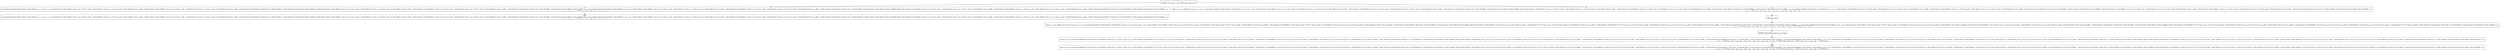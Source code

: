 digraph {
    graph [rankdir=TB
          ,bgcolor=transparent];
    node [shape=box
         ,fillcolor=white
         ,style=filled];
    0 [label=<O <BR/> mkng(C Var [v<SUB>168</SUB>], v<SUB>112</SUB>, [C Sub [v<SUB>168</SUB> v<SUB>168</SUB>]], v<SUB>114</SUB>)>];
    1 [label=<C <BR/> non_ground_member(C Term [Clause C Term [Parent v<SUB>179</SUB> : [v<SUB>179</SUB>]] : v<SUB>128</SUB>], C Term [Clause C Term [Father C Var [v<SUB>179</SUB>] : [C Var [v<SUB>179</SUB>]]] : C Term [Parent C Var [v<SUB>179</SUB>] : [C Var [v<SUB>179</SUB>]]] : [C Term [Male [C Var [v<SUB>179</SUB>]]]]] : C Term [Clause C Term [Mother C Var [v<SUB>179</SUB>] : [C Var [v<SUB>179</SUB>]]] : C Term [Parent C Var [v<SUB>179</SUB>] : [C Var [v<SUB>179</SUB>]]] : [C Term [Female [C Var [v<SUB>179</SUB>]]]]] : C Term [Clause [C Term [Parent C Term [A []] : [C Term [B []]]]]] : [C Term [Clause [C Term [Male [C Term [A []]]]]]]), solve(C Term [Clause C Term [Father C Var [v<SUB>179</SUB>] : [C Var [v<SUB>179</SUB>]]] : C Term [Parent C Var [v<SUB>179</SUB>] : [C Var [v<SUB>179</SUB>]]] : [C Term [Male [C Var [v<SUB>179</SUB>]]]]] : C Term [Clause C Term [Mother C Var [v<SUB>179</SUB>] : [C Var [v<SUB>179</SUB>]]] : C Term [Parent C Var [v<SUB>179</SUB>] : [C Var [v<SUB>179</SUB>]]] : [C Term [Female [C Var [v<SUB>179</SUB>]]]]] : C Term [Clause [C Term [Parent C Term [A []] : [C Term [B []]]]]] : [C Term [Clause [C Term [Male [C Term [A []]]]]]], v<SUB>128</SUB>), non_ground_member(C Term [Clause C Term [Male [v<SUB>179</SUB>]] : v<SUB>133</SUB>], C Term [Clause C Term [Father C Var [v<SUB>179</SUB>] : [C Var [v<SUB>179</SUB>]]] : C Term [Parent C Var [v<SUB>179</SUB>] : [C Var [v<SUB>179</SUB>]]] : [C Term [Male [C Var [v<SUB>179</SUB>]]]]] : C Term [Clause C Term [Mother C Var [v<SUB>179</SUB>] : [C Var [v<SUB>179</SUB>]]] : C Term [Parent C Var [v<SUB>179</SUB>] : [C Var [v<SUB>179</SUB>]]] : [C Term [Female [C Var [v<SUB>179</SUB>]]]]] : C Term [Clause [C Term [Parent C Term [A []] : [C Term [B []]]]]] : [C Term [Clause [C Term [Male [C Term [A []]]]]]]), solve(C Term [Clause C Term [Father C Var [v<SUB>179</SUB>] : [C Var [v<SUB>179</SUB>]]] : C Term [Parent C Var [v<SUB>179</SUB>] : [C Var [v<SUB>179</SUB>]]] : [C Term [Male [C Var [v<SUB>179</SUB>]]]]] : C Term [Clause C Term [Mother C Var [v<SUB>179</SUB>] : [C Var [v<SUB>179</SUB>]]] : C Term [Parent C Var [v<SUB>179</SUB>] : [C Var [v<SUB>179</SUB>]]] : [C Term [Female [C Var [v<SUB>179</SUB>]]]]] : C Term [Clause [C Term [Parent C Term [A []] : [C Term [B []]]]]] : [C Term [Clause [C Term [Male [C Term [A []]]]]]], v<SUB>133</SUB>) <BR/>  [ v<SUB>112</SUB> &rarr; v<SUB>179</SUB>, v<SUB>114</SUB> &rarr; C Sub [v<SUB>179</SUB> v<SUB>112</SUB>] : v<SUB>180</SUB>, v<SUB>168</SUB> &rarr; v<SUB>179</SUB>, v<SUB>180</SUB> &rarr; [] ] >];
    2 [label=<C <BR/> neq(v<SUB>185</SUB>, v<SUB>185</SUB>), mkng(C Var [v<SUB>185</SUB>], v<SUB>112</SUB>, [], v<SUB>184</SUB>), non_ground_member(C Term [Clause C Term [Parent v<SUB>185</SUB> : [v<SUB>185</SUB>]] : v<SUB>128</SUB>], C Term [Clause C Term [Father C Var [v<SUB>185</SUB>] : [C Var [v<SUB>185</SUB>]]] : C Term [Parent C Var [v<SUB>185</SUB>] : [C Var [v<SUB>185</SUB>]]] : [C Term [Male [C Var [v<SUB>185</SUB>]]]]] : C Term [Clause C Term [Mother C Var [v<SUB>185</SUB>] : [C Var [v<SUB>185</SUB>]]] : C Term [Parent C Var [v<SUB>185</SUB>] : [C Var [v<SUB>185</SUB>]]] : [C Term [Female [C Var [v<SUB>185</SUB>]]]]] : C Term [Clause [C Term [Parent C Term [A []] : [C Term [B []]]]]] : [C Term [Clause [C Term [Male [C Term [A []]]]]]]), solve(C Term [Clause C Term [Father C Var [v<SUB>185</SUB>] : [C Var [v<SUB>185</SUB>]]] : C Term [Parent C Var [v<SUB>185</SUB>] : [C Var [v<SUB>185</SUB>]]] : [C Term [Male [C Var [v<SUB>185</SUB>]]]]] : C Term [Clause C Term [Mother C Var [v<SUB>185</SUB>] : [C Var [v<SUB>185</SUB>]]] : C Term [Parent C Var [v<SUB>185</SUB>] : [C Var [v<SUB>185</SUB>]]] : [C Term [Female [C Var [v<SUB>185</SUB>]]]]] : C Term [Clause [C Term [Parent C Term [A []] : [C Term [B []]]]]] : [C Term [Clause [C Term [Male [C Term [A []]]]]]], v<SUB>128</SUB>), non_ground_member(C Term [Clause C Term [Male [v<SUB>112</SUB>]] : v<SUB>133</SUB>], C Term [Clause C Term [Father C Var [v<SUB>185</SUB>] : [C Var [v<SUB>185</SUB>]]] : C Term [Parent C Var [v<SUB>185</SUB>] : [C Var [v<SUB>185</SUB>]]] : [C Term [Male [C Var [v<SUB>185</SUB>]]]]] : C Term [Clause C Term [Mother C Var [v<SUB>185</SUB>] : [C Var [v<SUB>185</SUB>]]] : C Term [Parent C Var [v<SUB>185</SUB>] : [C Var [v<SUB>185</SUB>]]] : [C Term [Female [C Var [v<SUB>185</SUB>]]]]] : C Term [Clause [C Term [Parent C Term [A []] : [C Term [B []]]]]] : [C Term [Clause [C Term [Male [C Term [A []]]]]]]), solve(C Term [Clause C Term [Father C Var [v<SUB>185</SUB>] : [C Var [v<SUB>185</SUB>]]] : C Term [Parent C Var [v<SUB>185</SUB>] : [C Var [v<SUB>185</SUB>]]] : [C Term [Male [C Var [v<SUB>185</SUB>]]]]] : C Term [Clause C Term [Mother C Var [v<SUB>185</SUB>] : [C Var [v<SUB>185</SUB>]]] : C Term [Parent C Var [v<SUB>185</SUB>] : [C Var [v<SUB>185</SUB>]]] : [C Term [Female [C Var [v<SUB>185</SUB>]]]]] : C Term [Clause [C Term [Parent C Term [A []] : [C Term [B []]]]]] : [C Term [Clause [C Term [Male [C Term [A []]]]]]], v<SUB>133</SUB>) <BR/>  [ v<SUB>114</SUB> &rarr; C Sub [v<SUB>182</SUB> v<SUB>185</SUB>] : v<SUB>184</SUB>, v<SUB>168</SUB> &rarr; v<SUB>181</SUB>, v<SUB>181</SUB> &rarr; v<SUB>182</SUB>, v<SUB>182</SUB> &rarr; v<SUB>185</SUB>, v<SUB>183</SUB> &rarr; [] ] >];
    3 [label=<Leaf <BR/> non_ground_member(C Term [Clause C Term [Parent v<SUB>179</SUB> : [v<SUB>179</SUB>]] : v<SUB>128</SUB>], C Term [Clause C Term [Father C Var [v<SUB>179</SUB>] : [C Var [v<SUB>179</SUB>]]] : C Term [Parent C Var [v<SUB>179</SUB>] : [C Var [v<SUB>179</SUB>]]] : [C Term [Male [C Var [v<SUB>179</SUB>]]]]] : C Term [Clause C Term [Mother C Var [v<SUB>179</SUB>] : [C Var [v<SUB>179</SUB>]]] : C Term [Parent C Var [v<SUB>179</SUB>] : [C Var [v<SUB>179</SUB>]]] : [C Term [Female [C Var [v<SUB>179</SUB>]]]]] : C Term [Clause [C Term [Parent C Term [A []] : [C Term [B []]]]]] : [C Term [Clause [C Term [Male [C Term [A []]]]]]]), solve(C Term [Clause C Term [Father C Var [v<SUB>179</SUB>] : [C Var [v<SUB>179</SUB>]]] : C Term [Parent C Var [v<SUB>179</SUB>] : [C Var [v<SUB>179</SUB>]]] : [C Term [Male [C Var [v<SUB>179</SUB>]]]]] : C Term [Clause C Term [Mother C Var [v<SUB>179</SUB>] : [C Var [v<SUB>179</SUB>]]] : C Term [Parent C Var [v<SUB>179</SUB>] : [C Var [v<SUB>179</SUB>]]] : [C Term [Female [C Var [v<SUB>179</SUB>]]]]] : C Term [Clause [C Term [Parent C Term [A []] : [C Term [B []]]]]] : [C Term [Clause [C Term [Male [C Term [A []]]]]]], v<SUB>128</SUB>), non_ground_member(C Term [Clause C Term [Male [v<SUB>179</SUB>]] : v<SUB>133</SUB>], C Term [Clause C Term [Father C Var [v<SUB>179</SUB>] : [C Var [v<SUB>179</SUB>]]] : C Term [Parent C Var [v<SUB>179</SUB>] : [C Var [v<SUB>179</SUB>]]] : [C Term [Male [C Var [v<SUB>179</SUB>]]]]] : C Term [Clause C Term [Mother C Var [v<SUB>179</SUB>] : [C Var [v<SUB>179</SUB>]]] : C Term [Parent C Var [v<SUB>179</SUB>] : [C Var [v<SUB>179</SUB>]]] : [C Term [Female [C Var [v<SUB>179</SUB>]]]]] : C Term [Clause [C Term [Parent C Term [A []] : [C Term [B []]]]]] : [C Term [Clause [C Term [Male [C Term [A []]]]]]]), solve(C Term [Clause C Term [Father C Var [v<SUB>179</SUB>] : [C Var [v<SUB>179</SUB>]]] : C Term [Parent C Var [v<SUB>179</SUB>] : [C Var [v<SUB>179</SUB>]]] : [C Term [Male [C Var [v<SUB>179</SUB>]]]]] : C Term [Clause C Term [Mother C Var [v<SUB>179</SUB>] : [C Var [v<SUB>179</SUB>]]] : C Term [Parent C Var [v<SUB>179</SUB>] : [C Var [v<SUB>179</SUB>]]] : [C Term [Female [C Var [v<SUB>179</SUB>]]]]] : C Term [Clause [C Term [Parent C Term [A []] : [C Term [B []]]]]] : [C Term [Clause [C Term [Male [C Term [A []]]]]]], v<SUB>133</SUB>) <BR/>  [ v<SUB>112</SUB> &rarr; v<SUB>179</SUB>, v<SUB>114</SUB> &rarr; C Sub [v<SUB>179</SUB> v<SUB>112</SUB>] : v<SUB>180</SUB>, v<SUB>168</SUB> &rarr; v<SUB>179</SUB>, v<SUB>180</SUB> &rarr; [] ] >];
    4 [label=<O <BR/> neq(v<SUB>185</SUB>, v<SUB>185</SUB>)>];
    5 [label=<C <BR/> neq(v<SUB>192</SUB>, v<SUB>192</SUB>), mkng(C Var [C Succ [v<SUB>192</SUB>]], v<SUB>112</SUB>, [], v<SUB>184</SUB>), non_ground_member(C Term [Clause C Term [Parent C Succ [v<SUB>192</SUB>] : [C Succ [v<SUB>192</SUB>]]] : v<SUB>128</SUB>], C Term [Clause C Term [Father C Var [C Succ [v<SUB>192</SUB>]] : [C Var [C Succ [v<SUB>192</SUB>]]]] : C Term [Parent C Var [C Succ [v<SUB>192</SUB>]] : [C Var [C Succ [v<SUB>192</SUB>]]]] : [C Term [Male [C Var [C Succ [v<SUB>192</SUB>]]]]]] : C Term [Clause C Term [Mother C Var [C Succ [v<SUB>192</SUB>]] : [C Var [C Succ [v<SUB>192</SUB>]]]] : C Term [Parent C Var [C Succ [v<SUB>192</SUB>]] : [C Var [C Succ [v<SUB>192</SUB>]]]] : [C Term [Female [C Var [C Succ [v<SUB>192</SUB>]]]]]] : C Term [Clause [C Term [Parent C Term [A []] : [C Term [B []]]]]] : [C Term [Clause [C Term [Male [C Term [A []]]]]]]), solve(C Term [Clause C Term [Father C Var [C Succ [v<SUB>192</SUB>]] : [C Var [C Succ [v<SUB>192</SUB>]]]] : C Term [Parent C Var [C Succ [v<SUB>192</SUB>]] : [C Var [C Succ [v<SUB>192</SUB>]]]] : [C Term [Male [C Var [C Succ [v<SUB>192</SUB>]]]]]] : C Term [Clause C Term [Mother C Var [C Succ [v<SUB>192</SUB>]] : [C Var [C Succ [v<SUB>192</SUB>]]]] : C Term [Parent C Var [C Succ [v<SUB>192</SUB>]] : [C Var [C Succ [v<SUB>192</SUB>]]]] : [C Term [Female [C Var [C Succ [v<SUB>192</SUB>]]]]]] : C Term [Clause [C Term [Parent C Term [A []] : [C Term [B []]]]]] : [C Term [Clause [C Term [Male [C Term [A []]]]]]], v<SUB>128</SUB>), non_ground_member(C Term [Clause C Term [Male [v<SUB>112</SUB>]] : v<SUB>133</SUB>], C Term [Clause C Term [Father C Var [C Succ [v<SUB>192</SUB>]] : [C Var [C Succ [v<SUB>192</SUB>]]]] : C Term [Parent C Var [C Succ [v<SUB>192</SUB>]] : [C Var [C Succ [v<SUB>192</SUB>]]]] : [C Term [Male [C Var [C Succ [v<SUB>192</SUB>]]]]]] : C Term [Clause C Term [Mother C Var [C Succ [v<SUB>192</SUB>]] : [C Var [C Succ [v<SUB>192</SUB>]]]] : C Term [Parent C Var [C Succ [v<SUB>192</SUB>]] : [C Var [C Succ [v<SUB>192</SUB>]]]] : [C Term [Female [C Var [C Succ [v<SUB>192</SUB>]]]]]] : C Term [Clause [C Term [Parent C Term [A []] : [C Term [B []]]]]] : [C Term [Clause [C Term [Male [C Term [A []]]]]]]), solve(C Term [Clause C Term [Father C Var [C Succ [v<SUB>192</SUB>]] : [C Var [C Succ [v<SUB>192</SUB>]]]] : C Term [Parent C Var [C Succ [v<SUB>192</SUB>]] : [C Var [C Succ [v<SUB>192</SUB>]]]] : [C Term [Male [C Var [C Succ [v<SUB>192</SUB>]]]]]] : C Term [Clause C Term [Mother C Var [C Succ [v<SUB>192</SUB>]] : [C Var [C Succ [v<SUB>192</SUB>]]]] : C Term [Parent C Var [C Succ [v<SUB>192</SUB>]] : [C Var [C Succ [v<SUB>192</SUB>]]]] : [C Term [Female [C Var [C Succ [v<SUB>192</SUB>]]]]]] : C Term [Clause [C Term [Parent C Term [A []] : [C Term [B []]]]]] : [C Term [Clause [C Term [Male [C Term [A []]]]]]], v<SUB>133</SUB>) <BR/>  [ v<SUB>114</SUB> &rarr; C Sub [v<SUB>182</SUB> v<SUB>185</SUB>] : v<SUB>184</SUB>, v<SUB>168</SUB> &rarr; v<SUB>181</SUB>, v<SUB>181</SUB> &rarr; v<SUB>182</SUB>, v<SUB>182</SUB> &rarr; v<SUB>185</SUB>, v<SUB>183</SUB> &rarr; [], v<SUB>185</SUB> &rarr; C Succ [v<SUB>191</SUB>], v<SUB>191</SUB> &rarr; v<SUB>192</SUB> ] >];
    6 [label=<O <BR/> mkng(C Var [C Succ [v<SUB>192</SUB>]], v<SUB>112</SUB>, [], v<SUB>184</SUB>)>];
    7 [label=<C <BR/> neq(v<SUB>192</SUB>, v<SUB>192</SUB>), non_ground_member(C Term [Clause C Term [Parent C Succ [v<SUB>192</SUB>] : [C Succ [v<SUB>192</SUB>]]] : v<SUB>128</SUB>], C Term [Clause C Term [Father C Var [C Succ [v<SUB>192</SUB>]] : [C Var [C Succ [v<SUB>192</SUB>]]]] : C Term [Parent C Var [C Succ [v<SUB>192</SUB>]] : [C Var [C Succ [v<SUB>192</SUB>]]]] : [C Term [Male [C Var [C Succ [v<SUB>192</SUB>]]]]]] : C Term [Clause C Term [Mother C Var [C Succ [v<SUB>192</SUB>]] : [C Var [C Succ [v<SUB>192</SUB>]]]] : C Term [Parent C Var [C Succ [v<SUB>192</SUB>]] : [C Var [C Succ [v<SUB>192</SUB>]]]] : [C Term [Female [C Var [C Succ [v<SUB>192</SUB>]]]]]] : C Term [Clause [C Term [Parent C Term [A []] : [C Term [B []]]]]] : [C Term [Clause [C Term [Male [C Term [A []]]]]]]), solve(C Term [Clause C Term [Father C Var [C Succ [v<SUB>192</SUB>]] : [C Var [C Succ [v<SUB>192</SUB>]]]] : C Term [Parent C Var [C Succ [v<SUB>192</SUB>]] : [C Var [C Succ [v<SUB>192</SUB>]]]] : [C Term [Male [C Var [C Succ [v<SUB>192</SUB>]]]]]] : C Term [Clause C Term [Mother C Var [C Succ [v<SUB>192</SUB>]] : [C Var [C Succ [v<SUB>192</SUB>]]]] : C Term [Parent C Var [C Succ [v<SUB>192</SUB>]] : [C Var [C Succ [v<SUB>192</SUB>]]]] : [C Term [Female [C Var [C Succ [v<SUB>192</SUB>]]]]]] : C Term [Clause [C Term [Parent C Term [A []] : [C Term [B []]]]]] : [C Term [Clause [C Term [Male [C Term [A []]]]]]], v<SUB>128</SUB>), non_ground_member(C Term [Clause C Term [Male [v<SUB>112</SUB>]] : v<SUB>133</SUB>], C Term [Clause C Term [Father C Var [C Succ [v<SUB>192</SUB>]] : [C Var [C Succ [v<SUB>192</SUB>]]]] : C Term [Parent C Var [C Succ [v<SUB>192</SUB>]] : [C Var [C Succ [v<SUB>192</SUB>]]]] : [C Term [Male [C Var [C Succ [v<SUB>192</SUB>]]]]]] : C Term [Clause C Term [Mother C Var [C Succ [v<SUB>192</SUB>]] : [C Var [C Succ [v<SUB>192</SUB>]]]] : C Term [Parent C Var [C Succ [v<SUB>192</SUB>]] : [C Var [C Succ [v<SUB>192</SUB>]]]] : [C Term [Female [C Var [C Succ [v<SUB>192</SUB>]]]]]] : C Term [Clause [C Term [Parent C Term [A []] : [C Term [B []]]]]] : [C Term [Clause [C Term [Male [C Term [A []]]]]]]), solve(C Term [Clause C Term [Father C Var [C Succ [v<SUB>192</SUB>]] : [C Var [C Succ [v<SUB>192</SUB>]]]] : C Term [Parent C Var [C Succ [v<SUB>192</SUB>]] : [C Var [C Succ [v<SUB>192</SUB>]]]] : [C Term [Male [C Var [C Succ [v<SUB>192</SUB>]]]]]] : C Term [Clause C Term [Mother C Var [C Succ [v<SUB>192</SUB>]] : [C Var [C Succ [v<SUB>192</SUB>]]]] : C Term [Parent C Var [C Succ [v<SUB>192</SUB>]] : [C Var [C Succ [v<SUB>192</SUB>]]]] : [C Term [Female [C Var [C Succ [v<SUB>192</SUB>]]]]]] : C Term [Clause [C Term [Parent C Term [A []] : [C Term [B []]]]]] : [C Term [Clause [C Term [Male [C Term [A []]]]]]], v<SUB>133</SUB>) <BR/>  [ v<SUB>114</SUB> &rarr; C Sub [v<SUB>182</SUB> v<SUB>185</SUB>] : v<SUB>184</SUB>, v<SUB>168</SUB> &rarr; v<SUB>181</SUB>, v<SUB>181</SUB> &rarr; v<SUB>182</SUB>, v<SUB>182</SUB> &rarr; v<SUB>185</SUB>, v<SUB>183</SUB> &rarr; [], v<SUB>184</SUB> &rarr; [C Sub [v<SUB>193</SUB> v<SUB>112</SUB>]], v<SUB>185</SUB> &rarr; C Succ [v<SUB>191</SUB>], v<SUB>191</SUB> &rarr; v<SUB>192</SUB>, v<SUB>193</SUB> &rarr; C Succ [v<SUB>192</SUB>] ] >];
    8 [label=<Leaf <BR/> neq(v<SUB>192</SUB>, v<SUB>192</SUB>), non_ground_member(C Term [Clause C Term [Parent C Succ [v<SUB>192</SUB>] : [C Succ [v<SUB>192</SUB>]]] : v<SUB>128</SUB>], C Term [Clause C Term [Father C Var [C Succ [v<SUB>192</SUB>]] : [C Var [C Succ [v<SUB>192</SUB>]]]] : C Term [Parent C Var [C Succ [v<SUB>192</SUB>]] : [C Var [C Succ [v<SUB>192</SUB>]]]] : [C Term [Male [C Var [C Succ [v<SUB>192</SUB>]]]]]] : C Term [Clause C Term [Mother C Var [C Succ [v<SUB>192</SUB>]] : [C Var [C Succ [v<SUB>192</SUB>]]]] : C Term [Parent C Var [C Succ [v<SUB>192</SUB>]] : [C Var [C Succ [v<SUB>192</SUB>]]]] : [C Term [Female [C Var [C Succ [v<SUB>192</SUB>]]]]]] : C Term [Clause [C Term [Parent C Term [A []] : [C Term [B []]]]]] : [C Term [Clause [C Term [Male [C Term [A []]]]]]]), solve(C Term [Clause C Term [Father C Var [C Succ [v<SUB>192</SUB>]] : [C Var [C Succ [v<SUB>192</SUB>]]]] : C Term [Parent C Var [C Succ [v<SUB>192</SUB>]] : [C Var [C Succ [v<SUB>192</SUB>]]]] : [C Term [Male [C Var [C Succ [v<SUB>192</SUB>]]]]]] : C Term [Clause C Term [Mother C Var [C Succ [v<SUB>192</SUB>]] : [C Var [C Succ [v<SUB>192</SUB>]]]] : C Term [Parent C Var [C Succ [v<SUB>192</SUB>]] : [C Var [C Succ [v<SUB>192</SUB>]]]] : [C Term [Female [C Var [C Succ [v<SUB>192</SUB>]]]]]] : C Term [Clause [C Term [Parent C Term [A []] : [C Term [B []]]]]] : [C Term [Clause [C Term [Male [C Term [A []]]]]]], v<SUB>128</SUB>), non_ground_member(C Term [Clause C Term [Male [v<SUB>112</SUB>]] : v<SUB>133</SUB>], C Term [Clause C Term [Father C Var [C Succ [v<SUB>192</SUB>]] : [C Var [C Succ [v<SUB>192</SUB>]]]] : C Term [Parent C Var [C Succ [v<SUB>192</SUB>]] : [C Var [C Succ [v<SUB>192</SUB>]]]] : [C Term [Male [C Var [C Succ [v<SUB>192</SUB>]]]]]] : C Term [Clause C Term [Mother C Var [C Succ [v<SUB>192</SUB>]] : [C Var [C Succ [v<SUB>192</SUB>]]]] : C Term [Parent C Var [C Succ [v<SUB>192</SUB>]] : [C Var [C Succ [v<SUB>192</SUB>]]]] : [C Term [Female [C Var [C Succ [v<SUB>192</SUB>]]]]]] : C Term [Clause [C Term [Parent C Term [A []] : [C Term [B []]]]]] : [C Term [Clause [C Term [Male [C Term [A []]]]]]]), solve(C Term [Clause C Term [Father C Var [C Succ [v<SUB>192</SUB>]] : [C Var [C Succ [v<SUB>192</SUB>]]]] : C Term [Parent C Var [C Succ [v<SUB>192</SUB>]] : [C Var [C Succ [v<SUB>192</SUB>]]]] : [C Term [Male [C Var [C Succ [v<SUB>192</SUB>]]]]]] : C Term [Clause C Term [Mother C Var [C Succ [v<SUB>192</SUB>]] : [C Var [C Succ [v<SUB>192</SUB>]]]] : C Term [Parent C Var [C Succ [v<SUB>192</SUB>]] : [C Var [C Succ [v<SUB>192</SUB>]]]] : [C Term [Female [C Var [C Succ [v<SUB>192</SUB>]]]]]] : C Term [Clause [C Term [Parent C Term [A []] : [C Term [B []]]]]] : [C Term [Clause [C Term [Male [C Term [A []]]]]]], v<SUB>133</SUB>) <BR/>  [ v<SUB>114</SUB> &rarr; C Sub [v<SUB>182</SUB> v<SUB>185</SUB>] : v<SUB>184</SUB>, v<SUB>168</SUB> &rarr; v<SUB>181</SUB>, v<SUB>181</SUB> &rarr; v<SUB>182</SUB>, v<SUB>182</SUB> &rarr; v<SUB>185</SUB>, v<SUB>183</SUB> &rarr; [], v<SUB>184</SUB> &rarr; [C Sub [v<SUB>193</SUB> v<SUB>112</SUB>]], v<SUB>185</SUB> &rarr; C Succ [v<SUB>191</SUB>], v<SUB>191</SUB> &rarr; v<SUB>192</SUB>, v<SUB>193</SUB> &rarr; C Succ [v<SUB>192</SUB>] ] >];
    0 -> 1 [label=""];
    0 -> 2 [label=""];
    1 -> 3 [label=""];
    2 -> 4 [label=""];
    4 -> 5 [label=""];
    5 -> 6 [label=""];
    6 -> 7 [label=""];
    7 -> 8 [label=""];
}